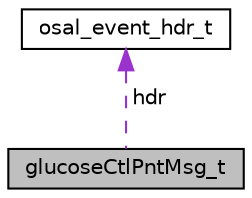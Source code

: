 digraph "glucoseCtlPntMsg_t"
{
  edge [fontname="Helvetica",fontsize="10",labelfontname="Helvetica",labelfontsize="10"];
  node [fontname="Helvetica",fontsize="10",shape=record];
  Node1 [label="glucoseCtlPntMsg_t",height=0.2,width=0.4,color="black", fillcolor="grey75", style="filled" fontcolor="black"];
  Node2 -> Node1 [dir="back",color="darkorchid3",fontsize="10",style="dashed",label=" hdr" ,fontname="Helvetica"];
  Node2 [label="osal_event_hdr_t",height=0.2,width=0.4,color="black", fillcolor="white", style="filled",URL="$structosal__event__hdr__t.html"];
}
